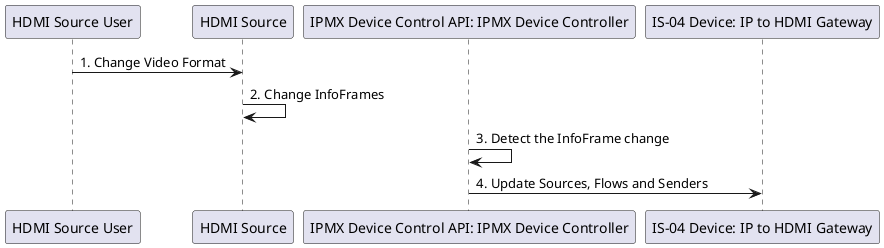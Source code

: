 @startuml
participant "HDMI Source User"
participant "HDMI Source"
participant "IPMX Device Control API: IPMX Device Controller"
participant "IS-04 Device: IP to HDMI Gateway"

"HDMI Source User" -> "HDMI Source": 1. Change Video Format
"HDMI Source" -> "HDMI Source": 2. Change InfoFrames
"IPMX Device Control API: IPMX Device Controller" -> "IPMX Device Control API: IPMX Device Controller": 3. Detect the InfoFrame change
"IS-04 Device: IP to HDMI Gateway" <- "IPMX Device Control API: IPMX Device Controller": 4. Update Sources, Flows and Senders
@enduml
